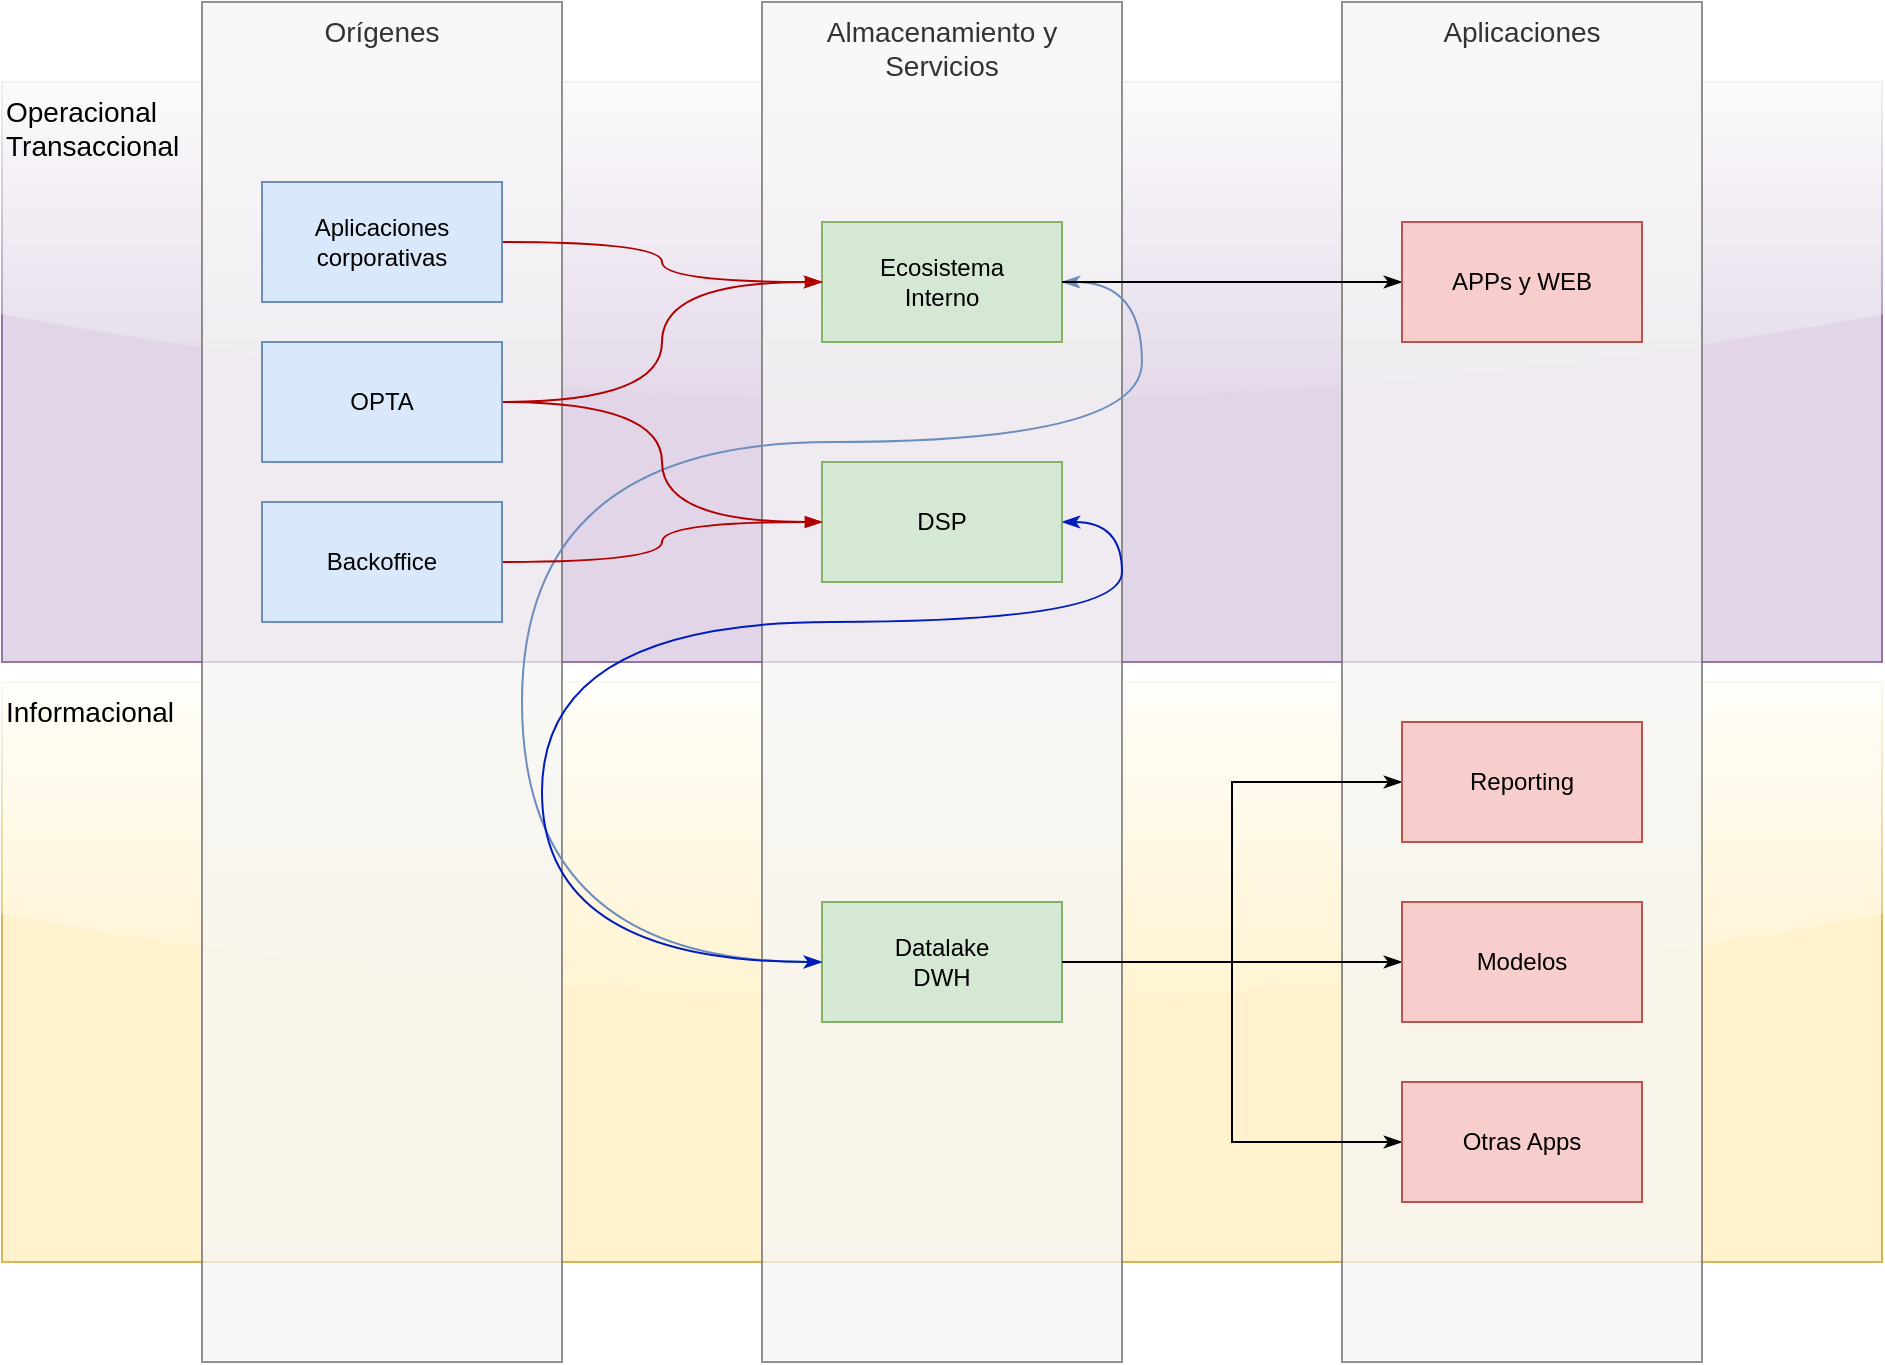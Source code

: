 <mxfile version="10.7.7" type="github"><diagram id="ygqPT_TAeM0cZvV4FS7b" name="Page-1"><mxGraphModel dx="1394" dy="715" grid="1" gridSize="10" guides="1" tooltips="1" connect="1" arrows="1" fold="1" page="1" pageScale="1" pageWidth="2336" pageHeight="1654" math="0" shadow="0"><root><mxCell id="0"/><mxCell id="1" parent="0"/><mxCell id="2KI88T6pMglF0dfe2ZDb-39" value="Informacional" style="rounded=0;whiteSpace=wrap;html=1;verticalAlign=top;align=left;fillColor=#fff2cc;strokeColor=#d6b656;fontSize=14;glass=1;" vertex="1" parent="1"><mxGeometry x="110" y="370" width="940" height="290" as="geometry"/></mxCell><mxCell id="2KI88T6pMglF0dfe2ZDb-38" value="Operacional&lt;br style=&quot;font-size: 14px;&quot;&gt;Transaccional" style="rounded=0;whiteSpace=wrap;html=1;verticalAlign=top;align=left;fillColor=#e1d5e7;strokeColor=#9673a6;fontSize=14;glass=1;" vertex="1" parent="1"><mxGeometry x="110" y="70" width="940" height="290" as="geometry"/></mxCell><mxCell id="2KI88T6pMglF0dfe2ZDb-44" value="Aplicaciones" style="rounded=0;whiteSpace=wrap;html=1;align=center;verticalAlign=top;fillColor=#f5f5f5;strokeColor=#666666;fontColor=#333333;opacity=70;glass=0;fontSize=14;comic=0;shadow=0;" vertex="1" parent="1"><mxGeometry x="780" y="30" width="180" height="680" as="geometry"/></mxCell><mxCell id="2KI88T6pMglF0dfe2ZDb-43" value="Almacenamiento y&lt;br style=&quot;font-size: 14px&quot;&gt;Servicios&lt;br style=&quot;font-size: 14px&quot;&gt;" style="rounded=0;whiteSpace=wrap;html=1;align=center;verticalAlign=top;fillColor=#f5f5f5;strokeColor=#666666;fontColor=#333333;opacity=70;fontSize=14;glass=0;" vertex="1" parent="1"><mxGeometry x="490" y="30" width="180" height="680" as="geometry"/></mxCell><mxCell id="2KI88T6pMglF0dfe2ZDb-42" value="Orígenes&lt;br style=&quot;font-size: 14px;&quot;&gt;" style="rounded=0;whiteSpace=wrap;html=1;align=center;verticalAlign=top;fillColor=#f5f5f5;strokeColor=#666666;fontColor=#333333;opacity=70;fontSize=14;glass=0;" vertex="1" parent="1"><mxGeometry x="210" y="30" width="180" height="680" as="geometry"/></mxCell><mxCell id="2KI88T6pMglF0dfe2ZDb-36" style="edgeStyle=orthogonalEdgeStyle;rounded=0;orthogonalLoop=1;jettySize=auto;html=1;exitX=1;exitY=0.5;exitDx=0;exitDy=0;entryX=0;entryY=0.5;entryDx=0;entryDy=0;curved=1;fillColor=#dae8fc;strokeColor=#6c8ebf;startArrow=classicThin;startFill=1;endArrow=classicThin;endFill=1;" edge="1" parent="1" source="2KI88T6pMglF0dfe2ZDb-2" target="2KI88T6pMglF0dfe2ZDb-11"><mxGeometry relative="1" as="geometry"><Array as="points"><mxPoint x="680" y="170"/><mxPoint x="680" y="250"/><mxPoint x="370" y="250"/><mxPoint x="370" y="510"/></Array></mxGeometry></mxCell><mxCell id="2KI88T6pMglF0dfe2ZDb-2" value="Ecosistema&lt;br&gt;Interno&lt;br&gt;" style="rounded=0;whiteSpace=wrap;html=1;fillColor=#d5e8d4;strokeColor=#82b366;glass=0;" vertex="1" parent="1"><mxGeometry x="520" y="140" width="120" height="60" as="geometry"/></mxCell><mxCell id="2KI88T6pMglF0dfe2ZDb-31" style="rounded=0;orthogonalLoop=1;jettySize=auto;html=1;exitX=1;exitY=0.5;exitDx=0;exitDy=0;entryX=0;entryY=0.5;entryDx=0;entryDy=0;fillColor=#e51400;strokeColor=#B20000;endArrow=blockThin;endFill=1;edgeStyle=orthogonalEdgeStyle;curved=1;" edge="1" parent="1" source="2KI88T6pMglF0dfe2ZDb-9" target="2KI88T6pMglF0dfe2ZDb-2"><mxGeometry relative="1" as="geometry"/></mxCell><mxCell id="2KI88T6pMglF0dfe2ZDb-35" style="rounded=0;orthogonalLoop=1;jettySize=auto;html=1;exitX=1;exitY=0.5;exitDx=0;exitDy=0;entryX=0;entryY=0.5;entryDx=0;entryDy=0;fillColor=#e51400;strokeColor=#B20000;endArrow=blockThin;endFill=1;edgeStyle=orthogonalEdgeStyle;curved=1;" edge="1" parent="1" source="2KI88T6pMglF0dfe2ZDb-9" target="2KI88T6pMglF0dfe2ZDb-13"><mxGeometry relative="1" as="geometry"/></mxCell><mxCell id="2KI88T6pMglF0dfe2ZDb-9" value="OPTA&lt;br&gt;" style="rounded=0;whiteSpace=wrap;html=1;fillColor=#dae8fc;strokeColor=#6c8ebf;glass=0;" vertex="1" parent="1"><mxGeometry x="240" y="200" width="120" height="60" as="geometry"/></mxCell><mxCell id="2KI88T6pMglF0dfe2ZDb-11" value="Datalake&lt;br&gt;DWH&lt;br&gt;" style="rounded=0;whiteSpace=wrap;html=1;fillColor=#d5e8d4;strokeColor=#82b366;glass=0;" vertex="1" parent="1"><mxGeometry x="520" y="480" width="120" height="60" as="geometry"/></mxCell><mxCell id="2KI88T6pMglF0dfe2ZDb-37" style="edgeStyle=orthogonalEdgeStyle;curved=1;rounded=0;orthogonalLoop=1;jettySize=auto;html=1;exitX=1;exitY=0.5;exitDx=0;exitDy=0;entryX=0;entryY=0.5;entryDx=0;entryDy=0;fillColor=#0050ef;strokeColor=#001DBC;startArrow=classicThin;startFill=1;endArrow=classicThin;endFill=1;" edge="1" parent="1" source="2KI88T6pMglF0dfe2ZDb-13" target="2KI88T6pMglF0dfe2ZDb-11"><mxGeometry relative="1" as="geometry"><Array as="points"><mxPoint x="670" y="290"/><mxPoint x="670" y="340"/><mxPoint x="380" y="340"/><mxPoint x="380" y="510"/></Array></mxGeometry></mxCell><mxCell id="2KI88T6pMglF0dfe2ZDb-13" value="DSP&lt;br&gt;" style="rounded=0;whiteSpace=wrap;html=1;fillColor=#d5e8d4;strokeColor=#82b366;glass=0;" vertex="1" parent="1"><mxGeometry x="520" y="260" width="120" height="60" as="geometry"/></mxCell><mxCell id="2KI88T6pMglF0dfe2ZDb-33" style="rounded=0;orthogonalLoop=1;jettySize=auto;html=1;exitX=1;exitY=0.5;exitDx=0;exitDy=0;entryX=0;entryY=0.5;entryDx=0;entryDy=0;fillColor=#e51400;strokeColor=#B20000;endArrow=blockThin;endFill=1;edgeStyle=orthogonalEdgeStyle;curved=1;" edge="1" parent="1" source="2KI88T6pMglF0dfe2ZDb-16" target="2KI88T6pMglF0dfe2ZDb-13"><mxGeometry relative="1" as="geometry"/></mxCell><mxCell id="2KI88T6pMglF0dfe2ZDb-16" value="Backoffice&lt;br&gt;" style="rounded=0;whiteSpace=wrap;html=1;fillColor=#dae8fc;strokeColor=#6c8ebf;glass=0;" vertex="1" parent="1"><mxGeometry x="240" y="280" width="120" height="60" as="geometry"/></mxCell><mxCell id="2KI88T6pMglF0dfe2ZDb-30" style="rounded=0;orthogonalLoop=1;jettySize=auto;html=1;exitX=1;exitY=0.5;exitDx=0;exitDy=0;entryX=0;entryY=0.5;entryDx=0;entryDy=0;fillColor=#e51400;strokeColor=#B20000;endArrow=classicThin;endFill=1;edgeStyle=orthogonalEdgeStyle;curved=1;" edge="1" parent="1" source="2KI88T6pMglF0dfe2ZDb-23" target="2KI88T6pMglF0dfe2ZDb-2"><mxGeometry relative="1" as="geometry"/></mxCell><mxCell id="2KI88T6pMglF0dfe2ZDb-23" value="Aplicaciones&lt;br&gt;corporativas&lt;br&gt;" style="rounded=0;whiteSpace=wrap;html=1;fillColor=#dae8fc;strokeColor=#6c8ebf;glass=0;perimeterSpacing=0;" vertex="1" parent="1"><mxGeometry x="240" y="120" width="120" height="60" as="geometry"/></mxCell><mxCell id="2KI88T6pMglF0dfe2ZDb-24" style="edgeStyle=orthogonalEdgeStyle;rounded=0;orthogonalLoop=1;jettySize=auto;html=1;exitX=0;exitY=0.5;exitDx=0;exitDy=0;entryX=1;entryY=0.5;entryDx=0;entryDy=0;strokeColor=#000000;endArrow=none;endFill=0;startArrow=classicThin;startFill=1;" edge="1" parent="1" source="2KI88T6pMglF0dfe2ZDb-25" target="2KI88T6pMglF0dfe2ZDb-2"><mxGeometry relative="1" as="geometry"><mxPoint x="690" y="230" as="targetPoint"/></mxGeometry></mxCell><mxCell id="2KI88T6pMglF0dfe2ZDb-25" value="APPs y WEB&lt;br&gt;" style="rounded=0;whiteSpace=wrap;html=1;fillColor=#f8cecc;strokeColor=#b85450;glass=0;" vertex="1" parent="1"><mxGeometry x="810" y="140" width="120" height="60" as="geometry"/></mxCell><mxCell id="2KI88T6pMglF0dfe2ZDb-26" style="edgeStyle=orthogonalEdgeStyle;rounded=0;orthogonalLoop=1;jettySize=auto;html=1;exitX=0;exitY=0.5;exitDx=0;exitDy=0;entryX=1;entryY=0.5;entryDx=0;entryDy=0;strokeColor=#000000;endArrow=none;endFill=0;startArrow=classicThin;startFill=1;" edge="1" parent="1" source="2KI88T6pMglF0dfe2ZDb-27" target="2KI88T6pMglF0dfe2ZDb-11"><mxGeometry relative="1" as="geometry"/></mxCell><mxCell id="2KI88T6pMglF0dfe2ZDb-27" value="Reporting" style="rounded=0;whiteSpace=wrap;html=1;fillColor=#f8cecc;strokeColor=#b85450;glass=0;" vertex="1" parent="1"><mxGeometry x="810" y="390" width="120" height="60" as="geometry"/></mxCell><mxCell id="2KI88T6pMglF0dfe2ZDb-28" style="edgeStyle=orthogonalEdgeStyle;rounded=0;orthogonalLoop=1;jettySize=auto;html=1;exitX=0;exitY=0.5;exitDx=0;exitDy=0;entryX=1;entryY=0.5;entryDx=0;entryDy=0;strokeColor=#000000;endArrow=none;endFill=0;startArrow=classicThin;startFill=1;" edge="1" parent="1" source="2KI88T6pMglF0dfe2ZDb-29" target="2KI88T6pMglF0dfe2ZDb-11"><mxGeometry relative="1" as="geometry"/></mxCell><mxCell id="2KI88T6pMglF0dfe2ZDb-29" value="Otras Apps&lt;br&gt;" style="rounded=0;whiteSpace=wrap;html=1;fillColor=#f8cecc;strokeColor=#b85450;glass=0;" vertex="1" parent="1"><mxGeometry x="810" y="570" width="120" height="60" as="geometry"/></mxCell><mxCell id="2KI88T6pMglF0dfe2ZDb-41" style="rounded=0;orthogonalLoop=1;jettySize=auto;html=1;exitX=0;exitY=0.5;exitDx=0;exitDy=0;entryX=1;entryY=0.5;entryDx=0;entryDy=0;endArrow=none;endFill=0;startArrow=classicThin;startFill=1;" edge="1" parent="1" source="2KI88T6pMglF0dfe2ZDb-40" target="2KI88T6pMglF0dfe2ZDb-11"><mxGeometry relative="1" as="geometry"/></mxCell><mxCell id="2KI88T6pMglF0dfe2ZDb-40" value="Modelos" style="rounded=0;whiteSpace=wrap;html=1;fillColor=#f8cecc;strokeColor=#b85450;glass=0;" vertex="1" parent="1"><mxGeometry x="810" y="480" width="120" height="60" as="geometry"/></mxCell></root></mxGraphModel></diagram></mxfile>